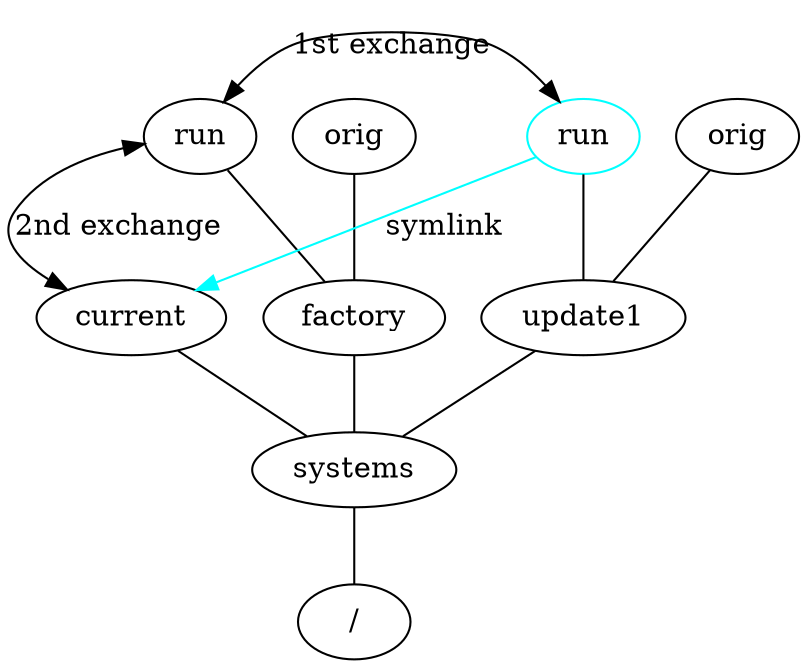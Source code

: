 digraph renameat2_fslayout {
    "/" [label="/"]
    current [label="current"]
    version_factory [label="factory"]
    version_factory_run [label="run"]
    version_factory_orig [label="orig"]
    version_update1 [label="update1"]
    version_update1_run [label="run",color=cyan]
    version_update1_orig [label="orig"]

    systems -> "/" [arrowhead=none]
    current -> systems [arrowhead=none]

    version_factory -> systems [arrowhead=none]
    version_factory_run -> version_factory [arrowhead=none]
    version_factory_orig -> version_factory [arrowhead=none]

    version_update1 -> systems [arrowhead=none]
    version_update1_run -> version_update1 [arrowhead=none]
    version_update1_orig -> version_update1 [arrowhead=none]

    version_update1_run -> current [label="symlink",color=cyan,constraint=false]
    version_factory_run -> version_update1_run [label="1st exchange",dir=both,constraint=false]
    version_factory_run -> current [label="2nd exchange",dir=both,constraint=false]
}
